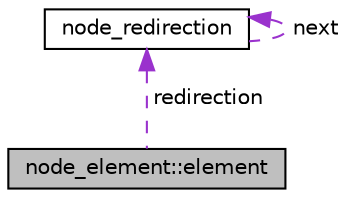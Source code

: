 digraph "node_element::element"
{
 // LATEX_PDF_SIZE
  edge [fontname="Helvetica",fontsize="10",labelfontname="Helvetica",labelfontsize="10"];
  node [fontname="Helvetica",fontsize="10",shape=record];
  Node1 [label="node_element::element",height=0.2,width=0.4,color="black", fillcolor="grey75", style="filled", fontcolor="black",tooltip=" "];
  Node2 -> Node1 [dir="back",color="darkorchid3",fontsize="10",style="dashed",label=" redirection" ,fontname="Helvetica"];
  Node2 [label="node_redirection",height=0.2,width=0.4,color="black", fillcolor="white", style="filled",URL="$structnode__redirection.html",tooltip=" "];
  Node2 -> Node2 [dir="back",color="darkorchid3",fontsize="10",style="dashed",label=" next" ,fontname="Helvetica"];
}
